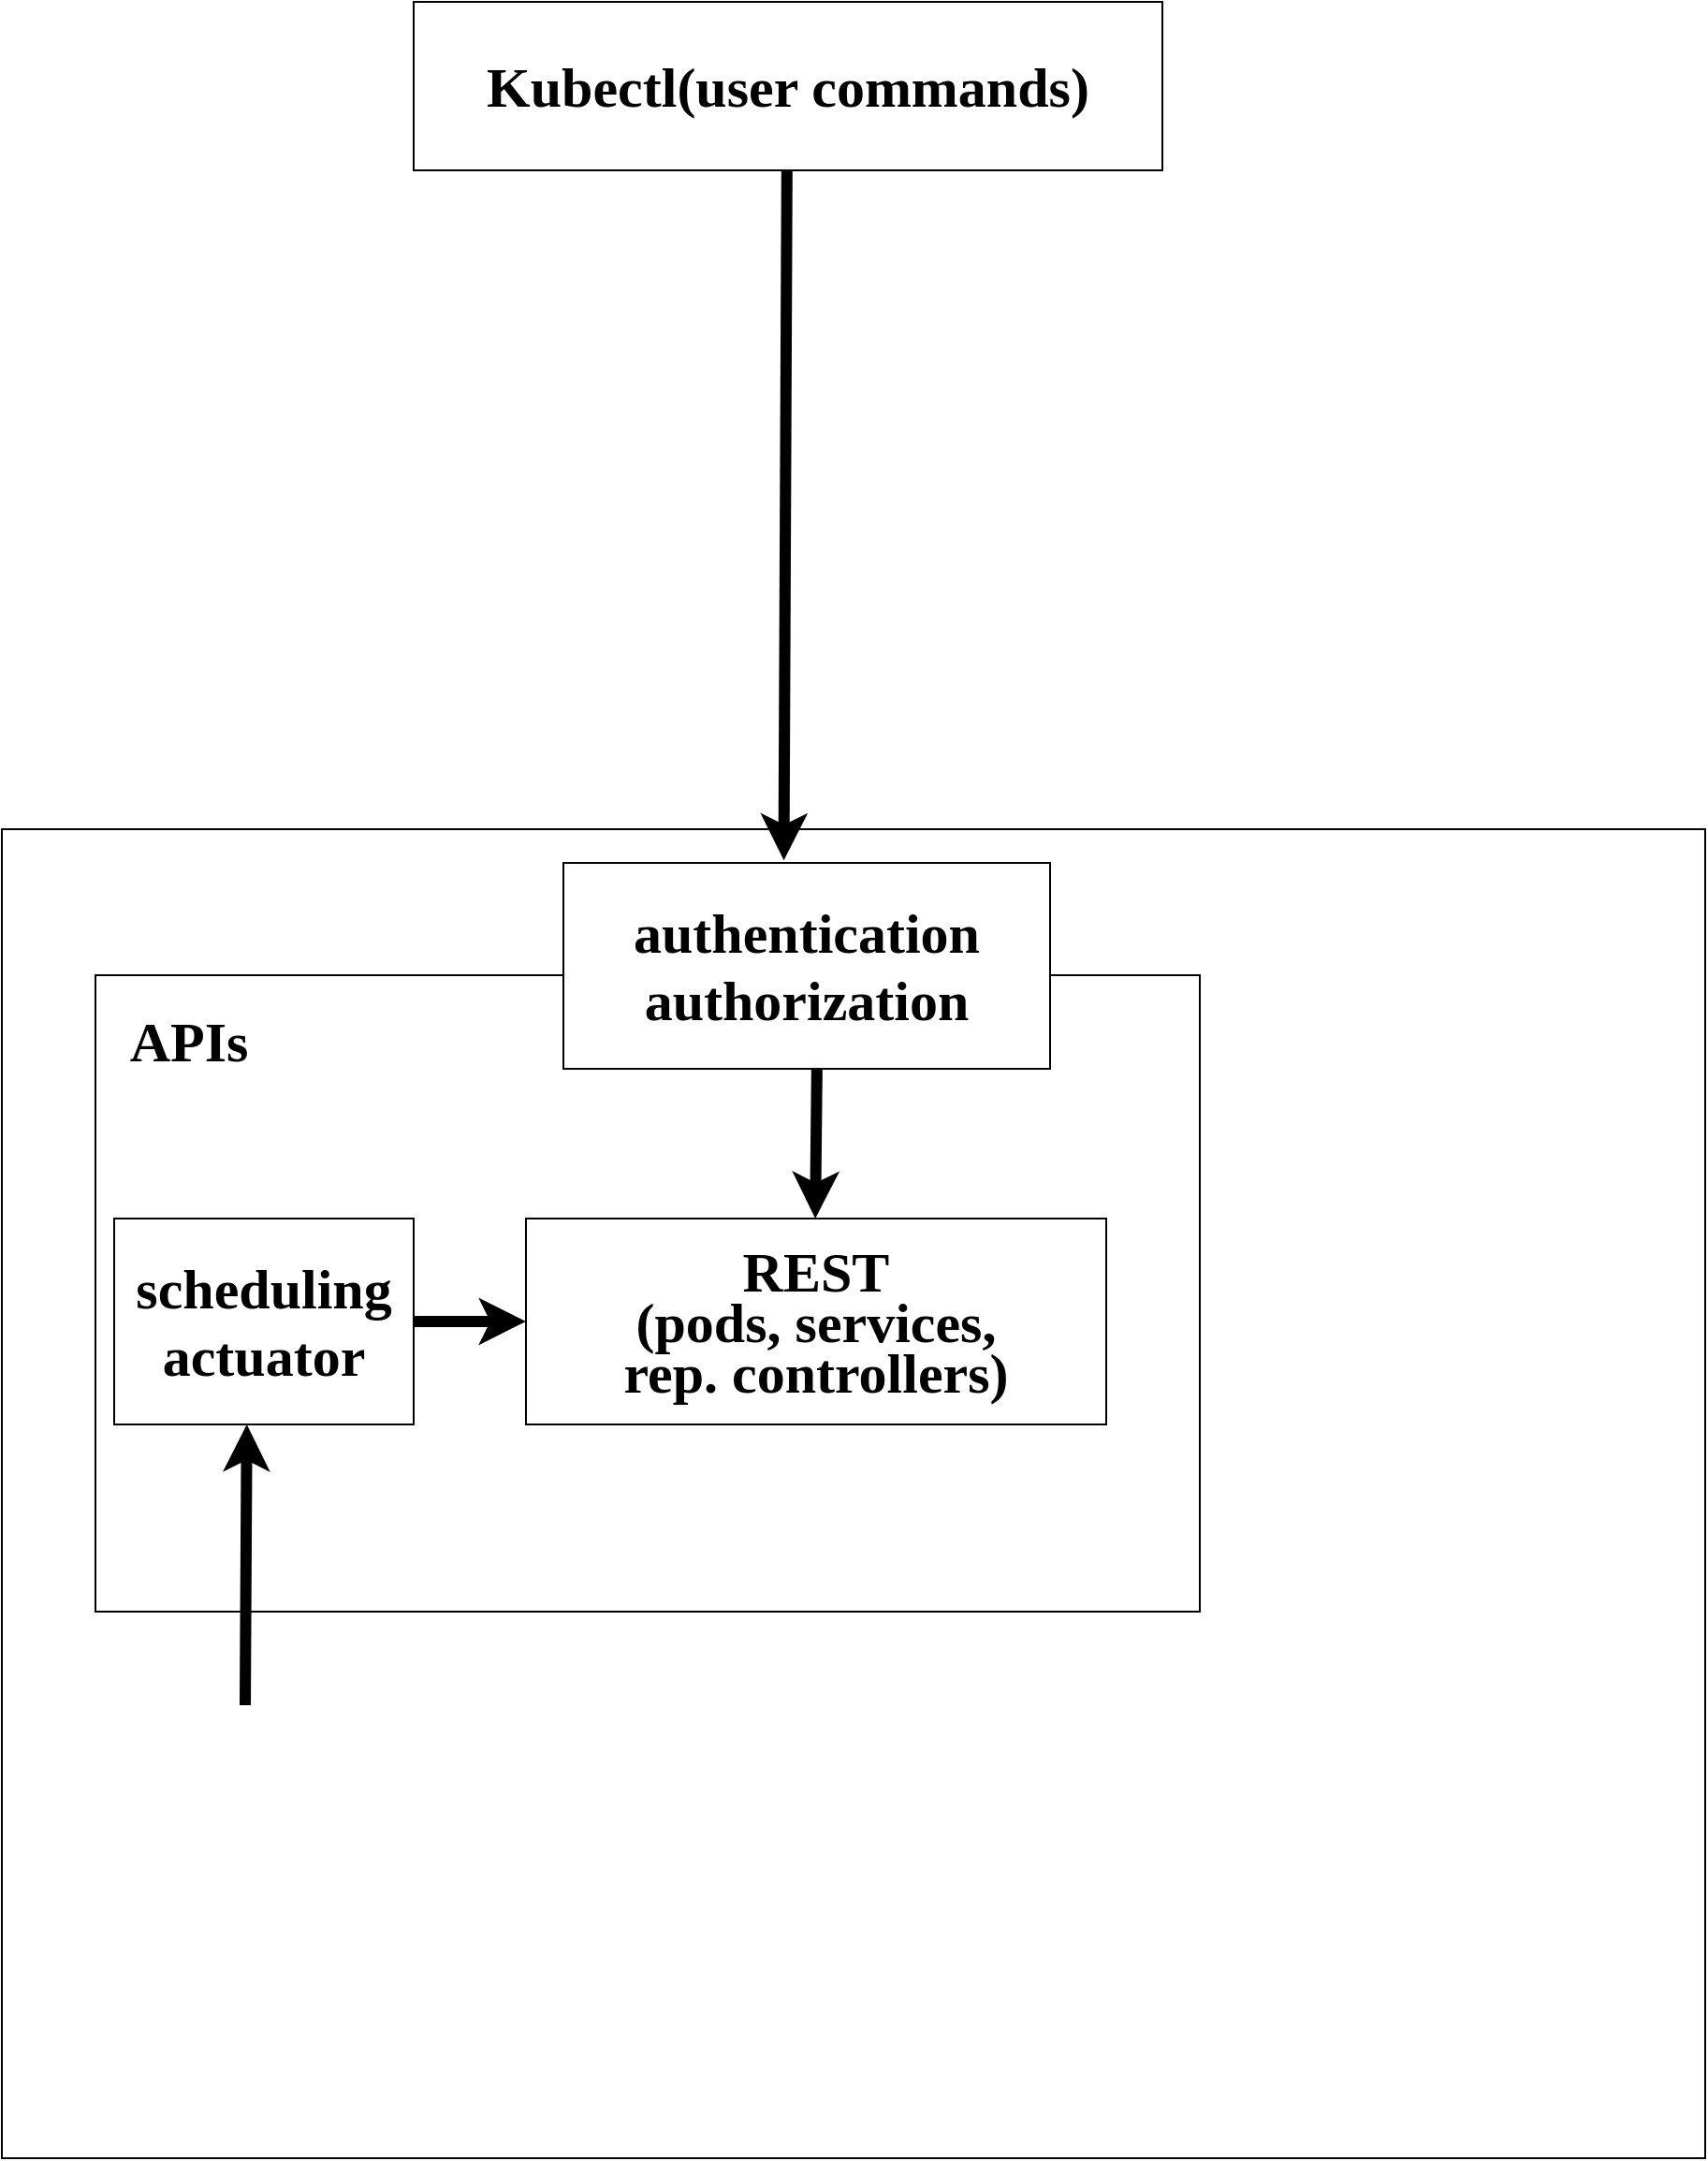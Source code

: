 <mxfile version="24.7.13">
  <diagram name="第 1 页" id="LvspWGDVvsqheb7RMKRR">
    <mxGraphModel dx="1938" dy="998" grid="1" gridSize="10" guides="1" tooltips="1" connect="1" arrows="1" fold="1" page="1" pageScale="1" pageWidth="2336" pageHeight="1654" math="0" shadow="0">
      <root>
        <mxCell id="0" />
        <mxCell id="1" parent="0" />
        <mxCell id="ktVLUo-EPOUu5IFAiA05-3" value="" style="rounded=0;whiteSpace=wrap;html=1;movable=0;resizable=0;rotatable=0;deletable=0;editable=0;locked=1;connectable=0;" vertex="1" parent="1">
          <mxGeometry x="30" y="472" width="910" height="710" as="geometry" />
        </mxCell>
        <mxCell id="ktVLUo-EPOUu5IFAiA05-4" value="" style="rounded=0;whiteSpace=wrap;html=1;" vertex="1" parent="1">
          <mxGeometry x="80" y="550" width="590" height="340" as="geometry" />
        </mxCell>
        <mxCell id="ktVLUo-EPOUu5IFAiA05-5" value="&lt;div style=&quot;font-size: 30px;&quot;&gt;&lt;font style=&quot;font-size: 30px;&quot; face=&quot;Comic Sans MS&quot;&gt;&lt;b&gt;authentication&lt;/b&gt;&lt;/font&gt;&lt;/div&gt;&lt;div style=&quot;font-size: 30px;&quot;&gt;&lt;font style=&quot;font-size: 30px;&quot; face=&quot;Comic Sans MS&quot;&gt;&lt;b&gt;authorization&lt;/b&gt;&lt;/font&gt;&lt;/div&gt;" style="rounded=0;whiteSpace=wrap;html=1;" vertex="1" parent="1">
          <mxGeometry x="330" y="490" width="260" height="110" as="geometry" />
        </mxCell>
        <mxCell id="ktVLUo-EPOUu5IFAiA05-6" value="&lt;b&gt;&lt;font face=&quot;Comic Sans MS&quot; style=&quot;font-size: 30px;&quot;&gt;APIs&lt;/font&gt;&lt;/b&gt;" style="text;html=1;align=center;verticalAlign=middle;whiteSpace=wrap;rounded=0;" vertex="1" parent="1">
          <mxGeometry x="100" y="570" width="60" height="30" as="geometry" />
        </mxCell>
        <mxCell id="ktVLUo-EPOUu5IFAiA05-7" value="" style="group" vertex="1" connectable="0" parent="1">
          <mxGeometry x="250" y="30" width="400" height="90.0" as="geometry" />
        </mxCell>
        <mxCell id="ktVLUo-EPOUu5IFAiA05-1" value="&lt;font face=&quot;Comic Sans MS&quot; style=&quot;font-size: 30px;&quot;&gt;&lt;b&gt;Kubectl(user commands)&lt;/b&gt;&lt;/font&gt;" style="rounded=0;whiteSpace=wrap;html=1;" vertex="1" parent="ktVLUo-EPOUu5IFAiA05-7">
          <mxGeometry width="400" height="90" as="geometry" />
        </mxCell>
        <mxCell id="ktVLUo-EPOUu5IFAiA05-2" value="" style="endArrow=classic;html=1;rounded=0;strokeWidth=6;exitX=0.4;exitY=1.015;exitDx=0;exitDy=0;exitPerimeter=0;entryX=0.453;entryY=-0.012;entryDx=0;entryDy=0;entryPerimeter=0;" edge="1" parent="ktVLUo-EPOUu5IFAiA05-7" target="ktVLUo-EPOUu5IFAiA05-5">
          <mxGeometry width="50" height="50" relative="1" as="geometry">
            <mxPoint x="199.41" y="90.0" as="sourcePoint" />
            <mxPoint x="199.41" y="458.65" as="targetPoint" />
          </mxGeometry>
        </mxCell>
        <mxCell id="ktVLUo-EPOUu5IFAiA05-8" value="" style="endArrow=classic;html=1;rounded=0;strokeWidth=6;exitX=0.4;exitY=1.015;exitDx=0;exitDy=0;exitPerimeter=0;" edge="1" parent="1">
          <mxGeometry width="50" height="50" relative="1" as="geometry">
            <mxPoint x="465.43" y="600" as="sourcePoint" />
            <mxPoint x="464.58" y="680" as="targetPoint" />
          </mxGeometry>
        </mxCell>
        <mxCell id="ktVLUo-EPOUu5IFAiA05-9" value="&lt;div style=&quot;font-size: 30px; line-height: 90%;&quot;&gt;&lt;font face=&quot;Comic Sans MS&quot; style=&quot;font-size: 30px;&quot;&gt;&lt;b&gt;REST&lt;/b&gt;&lt;/font&gt;&lt;/div&gt;&lt;div style=&quot;font-size: 30px; line-height: 90%;&quot;&gt;&lt;font face=&quot;Comic Sans MS&quot; style=&quot;font-size: 30px;&quot;&gt;&lt;b&gt;(pods, services,&lt;/b&gt;&lt;/font&gt;&lt;/div&gt;&lt;div style=&quot;font-size: 30px; line-height: 90%;&quot;&gt;&lt;font face=&quot;Comic Sans MS&quot; style=&quot;font-size: 30px;&quot;&gt;&lt;b&gt;rep. controllers)&lt;/b&gt;&lt;/font&gt;&lt;/div&gt;" style="rounded=0;whiteSpace=wrap;html=1;" vertex="1" parent="1">
          <mxGeometry x="310" y="680" width="310" height="110" as="geometry" />
        </mxCell>
        <mxCell id="ktVLUo-EPOUu5IFAiA05-10" value="&lt;div style=&quot;font-size: 30px;&quot;&gt;&lt;font face=&quot;Comic Sans MS&quot; style=&quot;font-size: 30px;&quot;&gt;&lt;b&gt;scheduling&lt;/b&gt;&lt;/font&gt;&lt;/div&gt;&lt;div style=&quot;font-size: 30px;&quot;&gt;&lt;font face=&quot;Comic Sans MS&quot; style=&quot;font-size: 30px;&quot;&gt;&lt;b&gt;actuator&lt;/b&gt;&lt;/font&gt;&lt;/div&gt;" style="rounded=0;whiteSpace=wrap;html=1;" vertex="1" parent="1">
          <mxGeometry x="90" y="680" width="160" height="110" as="geometry" />
        </mxCell>
        <mxCell id="ktVLUo-EPOUu5IFAiA05-11" value="" style="endArrow=classic;html=1;rounded=0;strokeWidth=6;exitX=1;exitY=0.5;exitDx=0;exitDy=0;entryX=0;entryY=0.5;entryDx=0;entryDy=0;" edge="1" parent="1" source="ktVLUo-EPOUu5IFAiA05-10" target="ktVLUo-EPOUu5IFAiA05-9">
          <mxGeometry width="50" height="50" relative="1" as="geometry">
            <mxPoint x="290.85" y="670" as="sourcePoint" />
            <mxPoint x="290" y="750" as="targetPoint" />
          </mxGeometry>
        </mxCell>
        <mxCell id="ktVLUo-EPOUu5IFAiA05-13" value="" style="endArrow=classic;html=1;rounded=0;strokeWidth=6;curved=0;endSize=6;" edge="1" parent="1">
          <mxGeometry width="50" height="50" relative="1" as="geometry">
            <mxPoint x="160" y="940" as="sourcePoint" />
            <mxPoint x="160.85" y="790" as="targetPoint" />
          </mxGeometry>
        </mxCell>
      </root>
    </mxGraphModel>
  </diagram>
</mxfile>
